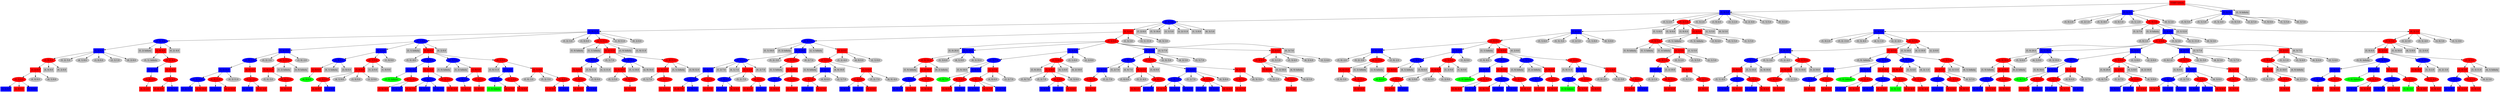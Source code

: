 digraph minimaxTree {
node0 [label="START Infinity", shape="box", style="filled", color="red"];
node1 [label="(5, 0) 5.0", shape="box", style="filled", color="blue"];
node0 -> node1;
node2 [label="(5, 0) 4.0", shape="oval", style="filled", color="blue"];
node1 -> node2;
node3 [label="(5, 0) 11.0", shape="box", style="filled", color="blue"];
node2 -> node3;
node4 [label="(5, 0) -6.0", shape="oval", style="filled", color="blue"];
node3 -> node4;
node5 [label="(5, 1) 8.0", shape="box", style="filled", color="blue"];
node4 -> node5;
node6 [label="(5, 0) 8.0", shape="oval", style="filled", color="red"];
node5 -> node6;
node7 [label="(5, 2) 8.0", shape="box", style="filled", color="red"];
node6 -> node7;
node8 [label="(5, 1) 8.0", shape="oval", style="filled", color="red"];
node7 -> node8;
node9 [label="(5, 1) 9.0", shape="box", style="filled", color="blue"];
node8 -> node9;
node10 [label="(4, 0) 8.0", shape="box", style="filled", color="red"];
node8 -> node10;
node11 [label="(4, 2) 8.0", shape="box", style="filled", color="blue"];
node8 -> node11;
node12 [label="(4, 0) 8.0", shape="oval", style="filled", color="gray"];
node7 -> node12;
node13 [label="(4, 1) 8.0", shape="oval", style="filled", color="gray"];
node7 -> node13;
node14 [label="(4, 0) 8.0", shape="box", style="filled", color="gray"];
node6 -> node14;
node15 [label="(0, 2) 8.0", shape="box", style="filled", color="gray"];
node6 -> node15;
node16 [label="(5, 2) -5.0", shape="oval", style="filled", color="gray"];
node5 -> node16;
node17 [label="(4, 1) 8.0", shape="oval", style="filled", color="gray"];
node5 -> node17;
node18 [label="(3, 0) 8.0", shape="oval", style="filled", color="gray"];
node5 -> node18;
node19 [label="(3, 1) 1.0", shape="oval", style="filled", color="gray"];
node5 -> node19;
node20 [label="(0, 2) 8.0", shape="oval", style="filled", color="gray"];
node5 -> node20;
node21 [label="(5, 2) Infinity", shape="box", style="filled", color="gray"];
node4 -> node21;
node22 [label="(3, 0) -6.0", shape="box", style="filled", color="red"];
node4 -> node22;
node23 [label="(5, 1) -Infinity", shape="oval", style="filled", color="gray"];
node22 -> node23;
node24 [label="(5, 2) -6.0", shape="oval", style="filled", color="red"];
node22 -> node24;
node25 [label="(5, 1) -2.0", shape="box", style="filled", color="blue"];
node24 -> node25;
node26 [label="(5, 0) -2.0", shape="oval", style="filled", color="red"];
node25 -> node26;
node27 [label="(4, 1) -2.0", shape="box", style="filled", color="red"];
node26 -> node27;
node28 [label="(3, 1) -6.0", shape="box", style="filled", color="red"];
node24 -> node28;
node29 [label="(5, 1) -6.0", shape="oval", style="filled", color="red"];
node28 -> node29;
node30 [label="(5, 0) -6.0", shape="box", style="filled", color="red"];
node29 -> node30;
node31 [label="(5, 2) -5.0", shape="box", style="filled", color="blue"];
node29 -> node31;
node32 [label="(0, 2) -6.0", shape="box", style="filled", color="gray"];
node4 -> node32;
node33 [label="(5, 1) 8.0", shape="oval", style="filled", color="blue"];
node3 -> node33;
node34 [label="(5, 0) 15.0", shape="box", style="filled", color="blue"];
node33 -> node34;
node35 [label="(5, 0) -3.0", shape="oval", style="filled", color="blue"];
node34 -> node35;
node36 [label="(5, 2) 11.0", shape="box", style="filled", color="blue"];
node35 -> node36;
node37 [label="(5, 1) 10.0", shape="oval", style="filled", color="blue"];
node36 -> node37;
node38 [label="(5, 2) 11.0", shape="box", style="filled", color="blue"];
node37 -> node38;
node39 [label="(4, 0) 10.0", shape="box", style="filled", color="red"];
node37 -> node39;
node40 [label="(4, 0) 11.0", shape="oval", style="filled", color="red"];
node36 -> node40;
node41 [label="(5, 1) 12.0", shape="box", style="filled", color="blue"];
node40 -> node41;
node42 [label="(4, 2) 11.0", shape="box", style="filled", color="red"];
node40 -> node42;
node43 [label="(4, 2) 11.0", shape="oval", style="filled", color="gray"];
node36 -> node43;
node44 [label="(4, 0) -3.0", shape="box", style="filled", color="red"];
node35 -> node44;
node45 [label="(5, 2) -3.0", shape="oval", style="filled", color="red"];
node44 -> node45;
node46 [label="(5, 1) -2.0", shape="box", style="filled", color="blue"];
node45 -> node46;
node47 [label="(4, 2) -3.0", shape="box", style="filled", color="red"];
node45 -> node47;
node48 [label="(5, 2) -3.0", shape="oval", style="filled", color="gray"];
node34 -> node48;
node49 [label="(4, 1) 15.0", shape="oval", style="filled", color="red"];
node34 -> node49;
node50 [label="(5, 0) 15.0", shape="box", style="filled", color="red"];
node49 -> node50;
node51 [label="(5, 0) -5.0", shape="oval", style="filled", color="gray"];
node50 -> node51;
node52 [label="(4, 0) 15.0", shape="oval", style="filled", color="red"];
node50 -> node52;
node53 [label="(5, 0) 15.0", shape="box", style="filled", color="red"];
node52 -> node53;
node54 [label="(5, 2) Infinity", shape="box", style="filled", color="gray"];
node49 -> node54;
node55 [label="(3, 0) Infinity", shape="box", style="filled", color="gray"];
node49 -> node55;
node56 [label="(3, 0) -2.0", shape="oval", style="filled", color="gray"];
node34 -> node56;
node57 [label="(5, 2) 9.0", shape="box", style="filled", color="blue"];
node33 -> node57;
node58 [label="(5, 0) 6.0", shape="oval", style="filled", color="blue"];
node57 -> node58;
node59 [label="(5, 0) 6.0", shape="box", style="filled", color="red"];
node58 -> node59;
node60 [label="(4, 0) 6.0", shape="oval", style="filled", color="green"];
node59 -> node60;
node61 [label="(4, 1) Infinity", shape="box", style="filled", color="gray"];
node58 -> node61;
node62 [label="(3, 0) 6.0", shape="box", style="filled", color="gray"];
node58 -> node62;
node63 [label="(2, 1) 9.0", shape="oval", style="filled", color="red"];
node57 -> node63;
node64 [label="(5, 0) 9.0", shape="box", style="filled", color="red"];
node63 -> node64;
node65 [label="(5, 0) 9.0", shape="oval", style="filled", color="red"];
node64 -> node65;
node66 [label="(4, 0) 9.0", shape="box", style="filled", color="red"];
node65 -> node66;
node67 [label="(3, 2) 9.0", shape="box", style="filled", color="blue"];
node65 -> node67;
node68 [label="(4, 1) 9.0", shape="oval", style="filled", color="gray"];
node64 -> node68;
node69 [label="(3, 0) 9.0", shape="oval", style="filled", color="gray"];
node64 -> node69;
node70 [label="(3, 2) 9.0", shape="oval", style="filled", color="gray"];
node64 -> node70;
node71 [label="(3, 2) 9.0", shape="box", style="filled", color="gray"];
node63 -> node71;
node72 [label="(1, 0) 9.0", shape="box", style="filled", color="gray"];
node63 -> node72;
node73 [label="(1, 0) 9.0", shape="oval", style="filled", color="gray"];
node57 -> node73;
node74 [label="(3, 1) Infinity", shape="box", style="filled", color="gray"];
node33 -> node74;
node75 [label="(1, 0) 8.0", shape="box", style="filled", color="red"];
node33 -> node75;
node76 [label="(5, 0) -8.0", shape="oval", style="filled", color="gray"];
node75 -> node76;
node77 [label="(5, 2) -5.0", shape="oval", style="filled", color="blue"];
node75 -> node77;
node78 [label="(5, 0) -4.0", shape="box", style="filled", color="blue"];
node77 -> node78;
node79 [label="(5, 0) -Infinity", shape="oval", style="filled", color="green"];
node78 -> node79;
node80 [label="(4, 1) -4.0", shape="oval", style="filled", color="red"];
node78 -> node80;
node81 [label="(5, 0) -4.0", shape="box", style="filled", color="red"];
node80 -> node81;
node82 [label="(5, 2) -4.0", shape="box", style="filled", color="blue"];
node80 -> node82;
node83 [label="(2, 1) -5.0", shape="box", style="filled", color="red"];
node77 -> node83;
node84 [label="(5, 0) -7.0", shape="oval", style="filled", color="blue"];
node83 -> node84;
node85 [label="(5, 0) -7.0", shape="box", style="filled", color="red"];
node84 -> node85;
node86 [label="(4, 1) -7.0", shape="box", style="filled", color="blue"];
node84 -> node86;
node87 [label="(3, 2) -7.0", shape="box", style="filled", color="blue"];
node84 -> node87;
node88 [label="(3, 2) -5.0", shape="oval", style="filled", color="red"];
node83 -> node88;
node89 [label="(5, 0) -5.0", shape="box", style="filled", color="red"];
node88 -> node89;
node90 [label="(3, 1) 5.0", shape="oval", style="filled", color="blue"];
node75 -> node90;
node91 [label="(5, 0) Infinity", shape="box", style="filled", color="gray"];
node90 -> node91;
node92 [label="(5, 2) Infinity", shape="box", style="filled", color="gray"];
node90 -> node92;
node93 [label="(3, 0) 5.0", shape="box", style="filled", color="red"];
node90 -> node93;
node94 [label="(5, 0) 1.0", shape="oval", style="filled", color="blue"];
node93 -> node94;
node95 [label="(5, 2) 1.0", shape="box", style="filled", color="red"];
node94 -> node95;
node96 [label="(5, 2) 5.0", shape="oval", style="filled", color="red"];
node93 -> node96;
node97 [label="(5, 0) 5.0", shape="box", style="filled", color="red"];
node96 -> node97;
node98 [label="(0, 2) 8.0", shape="oval", style="filled", color="red"];
node75 -> node98;
node99 [label="(5, 0) 11.0", shape="box", style="filled", color="gray"];
node98 -> node99;
node100 [label="(5, 2) 9.0", shape="box", style="filled", color="blue"];
node98 -> node100;
node101 [label="(5, 0) 7.0", shape="oval", style="filled", color="blue"];
node100 -> node101;
node102 [label="(5, 0) Infinity", shape="box", style="filled", color="green"];
node101 -> node102;
node103 [label="(4, 1) 7.0", shape="box", style="filled", color="red"];
node101 -> node103;
node104 [label="(2, 1) 9.0", shape="oval", style="filled", color="red"];
node100 -> node104;
node105 [label="(5, 0) 9.0", shape="box", style="filled", color="red"];
node104 -> node105;
node106 [label="(3, 1) 8.0", shape="box", style="filled", color="red"];
node98 -> node106;
node107 [label="(5, 0) -3.0", shape="oval", style="filled", color="gray"];
node106 -> node107;
node108 [label="(5, 2) -5.0", shape="oval", style="filled", color="gray"];
node106 -> node108;
node109 [label="(3, 0) 8.0", shape="oval", style="filled", color="red"];
node106 -> node109;
node110 [label="(5, 0) 8.0", shape="box", style="filled", color="red"];
node109 -> node110;
node111 [label="(5, 2) 8.0", shape="box", style="filled", color="blue"];
node109 -> node111;
node112 [label="(0, 2) 8.0", shape="box", style="filled", color="gray"];
node33 -> node112;
node113 [label="(5, 2) -5.0", shape="oval", style="filled", color="gray"];
node3 -> node113;
node114 [label="(3, 0) 8.0", shape="oval", style="filled", color="gray"];
node3 -> node114;
node115 [label="(2, 1) 11.0", shape="oval", style="filled", color="red"];
node3 -> node115;
node116 [label="(5, 0) Infinity", shape="box", style="filled", color="gray"];
node115 -> node116;
node117 [label="(5, 1) Infinity", shape="box", style="filled", color="gray"];
node115 -> node117;
node118 [label="(5, 2) 11.0", shape="box", style="filled", color="red"];
node115 -> node118;
node119 [label="(5, 0) 9.0", shape="oval", style="filled", color="blue"];
node118 -> node119;
node120 [label="(5, 1) 9.0", shape="box", style="filled", color="red"];
node119 -> node120;
node121 [label="(5, 0) 9.0", shape="oval", style="filled", color="red"];
node120 -> node121;
node122 [label="(4, 0) 9.0", shape="box", style="filled", color="red"];
node121 -> node122;
node123 [label="(4, 1) 9.0", shape="box", style="filled", color="blue"];
node121 -> node123;
node124 [label="(3, 0) 9.0", shape="oval", style="filled", color="gray"];
node120 -> node124;
node125 [label="(3, 0) 11.0", shape="box", style="filled", color="gray"];
node119 -> node125;
node126 [label="(3, 1) 11.0", shape="box", style="filled", color="gray"];
node119 -> node126;
node127 [label="(5, 1) 7.0", shape="oval", style="filled", color="gray"];
node118 -> node127;
node128 [label="(3, 0) 10.0", shape="oval", style="filled", color="blue"];
node118 -> node128;
node129 [label="(5, 0) 10.0", shape="box", style="filled", color="red"];
node128 -> node129;
node130 [label="(5, 1) 5.0", shape="oval", style="filled", color="gray"];
node129 -> node130;
node131 [label="(4, 0) 10.0", shape="oval", style="filled", color="red"];
node129 -> node131;
node132 [label="(5, 1) 10.0", shape="box", style="filled", color="red"];
node131 -> node132;
node133 [label="(5, 1) 10.0", shape="box", style="filled", color="gray"];
node128 -> node133;
node134 [label="(2, 0) 10.0", shape="box", style="filled", color="gray"];
node128 -> node134;
node135 [label="(1, 0) 11.0", shape="oval", style="filled", color="red"];
node118 -> node135;
node136 [label="(5, 0) 11.0", shape="box", style="filled", color="red"];
node135 -> node136;
node137 [label="(5, 1) 7.0", shape="oval", style="filled", color="gray"];
node136 -> node137;
node138 [label="(3, 1) 11.0", shape="oval", style="filled", color="red"];
node136 -> node138;
node139 [label="(5, 1) 11.0", shape="box", style="filled", color="red"];
node138 -> node139;
node140 [label="(5, 1) Infinity", shape="box", style="filled", color="gray"];
node135 -> node140;
node141 [label="(3, 0) 12.0", shape="box", style="filled", color="gray"];
node135 -> node141;
node142 [label="(3, 0) Infinity", shape="box", style="filled", color="gray"];
node115 -> node142;
node143 [label="(1, 0) 11.0", shape="box", style="filled", color="gray"];
node115 -> node143;
node144 [label="(1, 0) 11.0", shape="oval", style="filled", color="gray"];
node3 -> node144;
node145 [label="(0, 2) 8.0", shape="oval", style="filled", color="gray"];
node3 -> node145;
node146 [label="(5, 1) 4.0", shape="box", style="filled", color="red"];
node2 -> node146;
node147 [label="(5, 0) 0.0", shape="oval", style="filled", color="blue"];
node146 -> node147;
node148 [label="(5, 1) 18.0", shape="box", style="filled", color="gray"];
node147 -> node148;
node149 [label="(5, 2) Infinity", shape="box", style="filled", color="gray"];
node147 -> node149;
node150 [label="(4, 0) 10.0", shape="box", style="filled", color="blue"];
node147 -> node150;
node151 [label="(5, 1) 2.0", shape="oval", style="filled", color="blue"];
node150 -> node151;
node152 [label="(5, 0) 7.0", shape="box", style="filled", color="blue"];
node151 -> node152;
node153 [label="(5, 1) -7.0", shape="oval", style="filled", color="blue"];
node152 -> node153;
node154 [label="(5, 0) -7.0", shape="box", style="filled", color="red"];
node153 -> node154;
node155 [label="(4, 0) -7.0", shape="box", style="filled", color="blue"];
node153 -> node155;
node156 [label="(0, 1) 7.0", shape="oval", style="filled", color="red"];
node152 -> node156;
node157 [label="(5, 1) 7.0", shape="box", style="filled", color="red"];
node156 -> node157;
node158 [label="(5, 2) 7.0", shape="box", style="filled", color="gray"];
node151 -> node158;
node159 [label="(4, 1) 7.0", shape="box", style="filled", color="gray"];
node151 -> node159;
node160 [label="(3, 1) 2.0", shape="box", style="filled", color="red"];
node151 -> node160;
node161 [label="(5, 0) 0.0", shape="oval", style="filled", color="blue"];
node160 -> node161;
node162 [label="(5, 1) 7.0", shape="box", style="filled", color="blue"];
node161 -> node162;
node163 [label="(4, 1) 0.0", shape="box", style="filled", color="red"];
node161 -> node163;
node164 [label="(5, 2) -7.0", shape="oval", style="filled", color="gray"];
node160 -> node164;
node165 [label="(4, 1) 2.0", shape="oval", style="filled", color="red"];
node160 -> node165;
node166 [label="(5, 0) 2.0", shape="box", style="filled", color="red"];
node165 -> node166;
node167 [label="(5, 2) 6.0", shape="box", style="filled", color="blue"];
node165 -> node167;
node168 [label="(0, 2) 7.0", shape="box", style="filled", color="gray"];
node151 -> node168;
node169 [label="(5, 2) -3.0", shape="oval", style="filled", color="gray"];
node150 -> node169;
node170 [label="(2, 1) 10.0", shape="oval", style="filled", color="red"];
node150 -> node170;
node171 [label="(5, 1) Infinity", shape="box", style="filled", color="gray"];
node170 -> node171;
node172 [label="(5, 2) 10.0", shape="box", style="filled", color="red"];
node170 -> node172;
node173 [label="(5, 1) 6.0", shape="oval", style="filled", color="blue"];
node172 -> node173;
node174 [label="(5, 0) 6.0", shape="box", style="filled", color="red"];
node173 -> node174;
node175 [label="(3, 1) 10.0", shape="oval", style="filled", color="red"];
node172 -> node175;
node176 [label="(5, 1) 10.0", shape="box", style="filled", color="red"];
node175 -> node176;
node177 [label="(0, 2) 7.0", shape="oval", style="filled", color="gray"];
node150 -> node177;
node178 [label="(2, 1) Infinity", shape="box", style="filled", color="gray"];
node147 -> node178;
node179 [label="(0, 2) 0.0", shape="box", style="filled", color="red"];
node147 -> node179;
node180 [label="(5, 1) 0.0", shape="oval", style="filled", color="red"];
node179 -> node180;
node181 [label="(5, 0) Infinity", shape="box", style="filled", color="gray"];
node180 -> node181;
node182 [label="(5, 2) 7.0", shape="box", style="filled", color="blue"];
node180 -> node182;
node183 [label="(5, 0) 7.0", shape="oval", style="filled", color="red"];
node182 -> node183;
node184 [label="(5, 0) 10.0", shape="box", style="filled", color="blue"];
node183 -> node184;
node185 [label="(4, 1) 7.0", shape="box", style="filled", color="red"];
node183 -> node185;
node186 [label="(4, 0) 6.0", shape="oval", style="filled", color="gray"];
node182 -> node186;
node187 [label="(2, 1) 7.0", shape="oval", style="filled", color="gray"];
node182 -> node187;
node188 [label="(4, 0) 10.0", shape="box", style="filled", color="gray"];
node180 -> node188;
node189 [label="(3, 1) 0.0", shape="box", style="filled", color="red"];
node180 -> node189;
node190 [label="(5, 0) 0.0", shape="oval", style="filled", color="red"];
node189 -> node190;
node191 [label="(5, 0) 1.0", shape="box", style="filled", color="blue"];
node190 -> node191;
node192 [label="(5, 2) 7.0", shape="box", style="filled", color="blue"];
node190 -> node192;
node193 [label="(4, 2) 0.0", shape="box", style="filled", color="red"];
node190 -> node193;
node194 [label="(5, 2) -7.0", shape="oval", style="filled", color="gray"];
node189 -> node194;
node195 [label="(4, 0) -4.0", shape="oval", style="filled", color="gray"];
node189 -> node195;
node196 [label="(5, 2) -6.0", shape="oval", style="filled", color="gray"];
node179 -> node196;
node197 [label="(4, 0) 0.0", shape="oval", style="filled", color="gray"];
node179 -> node197;
node198 [label="(2, 1) 0.0", shape="oval", style="filled", color="gray"];
node179 -> node198;
node199 [label="(5, 2) 4.0", shape="oval", style="filled", color="red"];
node146 -> node199;
node200 [label="(5, 0) 20.0", shape="box", style="filled", color="gray"];
node199 -> node200;
node201 [label="(5, 1) 18.0", shape="box", style="filled", color="blue"];
node199 -> node201;
node202 [label="(5, 0) 18.0", shape="oval", style="filled", color="red"];
node201 -> node202;
node203 [label="(5, 0) Infinity", shape="box", style="filled", color="gray"];
node202 -> node203;
node204 [label="(5, 2) 18.0", shape="box", style="filled", color="red"];
node202 -> node204;
node205 [label="(5, 0) 4.0", shape="oval", style="filled", color="blue"];
node204 -> node205;
node206 [label="(5, 0) 5.0", shape="box", style="filled", color="blue"];
node205 -> node206;
node207 [label="(4, 1) 4.0", shape="box", style="filled", color="red"];
node205 -> node207;
node208 [label="(4, 1) 18.0", shape="oval", style="filled", color="red"];
node204 -> node208;
node209 [label="(5, 0) 18.0", shape="box", style="filled", color="red"];
node208 -> node209;
node210 [label="(0, 2) Infinity", shape="box", style="filled", color="gray"];
node202 -> node210;
node211 [label="(5, 3) 6.0", shape="oval", style="filled", color="gray"];
node201 -> node211;
node212 [label="(4, 1) 9.0", shape="oval", style="filled", color="gray"];
node201 -> node212;
node213 [label="(0, 3) 10.0", shape="oval", style="filled", color="gray"];
node201 -> node213;
node214 [label="(5, 3) 8.0", shape="box", style="filled", color="blue"];
node199 -> node214;
node215 [label="(5, 0) 7.0", shape="oval", style="filled", color="blue"];
node214 -> node215;
node216 [label="(5, 0) 18.0", shape="box", style="filled", color="gray"];
node215 -> node216;
node217 [label="(4, 0) 9.0", shape="box", style="filled", color="blue"];
node215 -> node217;
node218 [label="(5, 0) 7.0", shape="oval", style="filled", color="green"];
node217 -> node218;
node219 [label="(4, 1) 9.0", shape="oval", style="filled", color="red"];
node217 -> node219;
node220 [label="(5, 0) 9.0", shape="box", style="filled", color="red"];
node219 -> node220;
node221 [label="(5, 2) 9.0", shape="box", style="filled", color="blue"];
node219 -> node221;
node222 [label="(2, 1) 7.0", shape="box", style="filled", color="red"];
node215 -> node222;
node223 [label="(5, 0) 7.0", shape="oval", style="filled", color="red"];
node222 -> node223;
node224 [label="(5, 0) 10.0", shape="box", style="filled", color="blue"];
node223 -> node224;
node225 [label="(4, 1) 7.0", shape="box", style="filled", color="red"];
node223 -> node225;
node226 [label="(3, 2) 7.0", shape="box", style="filled", color="blue"];
node223 -> node226;
node227 [label="(4, 0) 6.0", shape="oval", style="filled", color="gray"];
node222 -> node227;
node228 [label="(3, 2) 7.0", shape="oval", style="filled", color="gray"];
node222 -> node228;
node229 [label="(5, 1) 8.0", shape="oval", style="filled", color="red"];
node214 -> node229;
node230 [label="(5, 0) 20.0", shape="box", style="filled", color="gray"];
node229 -> node230;
node231 [label="(5, 2) 8.0", shape="box", style="filled", color="red"];
node229 -> node231;
node232 [label="(5, 0) 7.0", shape="oval", style="filled", color="gray"];
node231 -> node232;
node233 [label="(5, 2) 7.0", shape="oval", style="filled", color="gray"];
node231 -> node233;
node234 [label="(4, 1) 8.0", shape="oval", style="filled", color="red"];
node231 -> node234;
node235 [label="(5, 0) 9.0", shape="box", style="filled", color="blue"];
node234 -> node235;
node236 [label="(5, 2) 9.0", shape="box", style="filled", color="blue"];
node234 -> node236;
node237 [label="(4, 3) 8.0", shape="box", style="filled", color="red"];
node234 -> node237;
node238 [label="(4, 3) 8.0", shape="oval", style="filled", color="gray"];
node231 -> node238;
node239 [label="(4, 1) 8.0", shape="box", style="filled", color="gray"];
node229 -> node239;
node240 [label="(4, 2) 18.0", shape="box", style="filled", color="gray"];
node229 -> node240;
node241 [label="(3, 1) 8.0", shape="oval", style="filled", color="gray"];
node214 -> node241;
node242 [label="(2, 2) 8.0", shape="oval", style="filled", color="gray"];
node214 -> node242;
node243 [label="(4, 2) 7.0", shape="box", style="filled", color="blue"];
node199 -> node243;
node244 [label="(5, 0) 1.0", shape="oval", style="filled", color="blue"];
node243 -> node244;
node245 [label="(5, 0) 7.0", shape="box", style="filled", color="blue"];
node244 -> node245;
node246 [label="(5, 0) 7.0", shape="oval", style="filled", color="red"];
node245 -> node246;
node247 [label="(5, 1) 7.0", shape="box", style="filled", color="red"];
node246 -> node247;
node248 [label="(5, 2) -7.0", shape="oval", style="filled", color="gray"];
node245 -> node248;
node249 [label="(5, 2) 7.0", shape="box", style="filled", color="gray"];
node244 -> node249;
node250 [label="(4, 0) 7.0", shape="box", style="filled", color="gray"];
node244 -> node250;
node251 [label="(4, 1) 1.0", shape="box", style="filled", color="red"];
node244 -> node251;
node252 [label="(5, 0) 0.0", shape="oval", style="filled", color="gray"];
node251 -> node252;
node253 [label="(5, 2) -4.0", shape="oval", style="filled", color="gray"];
node251 -> node253;
node254 [label="(4, 0) 1.0", shape="oval", style="filled", color="red"];
node251 -> node254;
node255 [label="(5, 0) 1.0", shape="box", style="filled", color="red"];
node254 -> node255;
node256 [label="(5, 2) 7.0", shape="box", style="filled", color="blue"];
node254 -> node256;
node257 [label="(5, 1) 7.0", shape="oval", style="filled", color="red"];
node243 -> node257;
node258 [label="(5, 0) 9.0", shape="box", style="filled", color="gray"];
node257 -> node258;
node259 [label="(5, 3) 8.0", shape="box", style="filled", color="blue"];
node257 -> node259;
node260 [label="(5, 0) 7.0", shape="oval", style="filled", color="blue"];
node259 -> node260;
node261 [label="(5, 0) 7.0", shape="box", style="filled", color="red"];
node260 -> node261;
node262 [label="(5, 1) 8.0", shape="box", style="filled", color="blue"];
node260 -> node262;
node263 [label="(4, 2) 7.0", shape="box", style="filled", color="blue"];
node260 -> node263;
node264 [label="(5, 2) 7.0", shape="oval", style="filled", color="gray"];
node259 -> node264;
node265 [label="(4, 1) 8.0", shape="oval", style="filled", color="red"];
node259 -> node265;
node266 [label="(5, 0) 9.0", shape="box", style="filled", color="blue"];
node265 -> node266;
node267 [label="(5, 2) 9.0", shape="box", style="filled", color="blue"];
node265 -> node267;
node268 [label="(4, 3) 8.0", shape="box", style="filled", color="red"];
node265 -> node268;
node269 [label="(4, 3) 8.0", shape="oval", style="filled", color="gray"];
node259 -> node269;
node270 [label="(4, 1) 7.0", shape="box", style="filled", color="red"];
node257 -> node270;
node271 [label="(5, 0) 7.0", shape="oval", style="filled", color="red"];
node270 -> node271;
node272 [label="(5, 1) 7.0", shape="box", style="filled", color="red"];
node271 -> node272;
node273 [label="(5, 3) -5.0", shape="oval", style="filled", color="gray"];
node270 -> node273;
node274 [label="(5, 3) -5.0", shape="oval", style="filled", color="gray"];
node243 -> node274;
node275 [label="(4, 2) 3.0", shape="oval", style="filled", color="gray"];
node243 -> node275;
node276 [label="(3, 1) 7.0", shape="oval", style="filled", color="gray"];
node243 -> node276;
node277 [label="(3, 1) 7.0", shape="box", style="filled", color="gray"];
node199 -> node277;
node278 [label="(3, 2) 4.0", shape="box", style="filled", color="red"];
node199 -> node278;
node279 [label="(5, 0) 4.0", shape="oval", style="filled", color="red"];
node278 -> node279;
node280 [label="(5, 0) 4.0", shape="box", style="filled", color="red"];
node279 -> node280;
node281 [label="(5, 0) -1.0", shape="oval", style="filled", color="gray"];
node280 -> node281;
node282 [label="(5, 2) 4.0", shape="oval", style="filled", color="red"];
node280 -> node282;
node283 [label="(5, 0) 4.0", shape="box", style="filled", color="red"];
node282 -> node283;
node284 [label="(4, 2) 1.0", shape="oval", style="filled", color="gray"];
node280 -> node284;
node285 [label="(5, 2) 18.0", shape="box", style="filled", color="gray"];
node279 -> node285;
node286 [label="(4, 0) Infinity", shape="box", style="filled", color="gray"];
node279 -> node286;
node287 [label="(5, 1) 1.0", shape="oval", style="filled", color="gray"];
node278 -> node287;
node288 [label="(5, 3) 4.0", shape="oval", style="filled", color="gray"];
node278 -> node288;
node289 [label="(4, 2) 4.0", shape="oval", style="filled", color="gray"];
node278 -> node289;
node290 [label="(3, 1) 4.0", shape="oval", style="filled", color="gray"];
node278 -> node290;
node291 [label="(0, 3) 7.0", shape="box", style="filled", color="gray"];
node199 -> node291;
node292 [label="(5, 3) 3.0", shape="oval", style="filled", color="gray"];
node146 -> node292;
node293 [label="(3, 1) -11.0", shape="oval", style="filled", color="gray"];
node146 -> node293;
node294 [label="(0, 3) 3.0", shape="oval", style="filled", color="gray"];
node146 -> node294;
node295 [label="(5, 2) 8.0", shape="box", style="filled", color="gray"];
node2 -> node295;
node296 [label="(5, 3) 18.0", shape="box", style="filled", color="gray"];
node2 -> node296;
node297 [label="(3, 1) 5.0", shape="box", style="filled", color="gray"];
node2 -> node297;
node298 [label="(2, 2) 11.0", shape="box", style="filled", color="gray"];
node2 -> node298;
node299 [label="(1, 1) 8.0", shape="box", style="filled", color="gray"];
node2 -> node299;
node300 [label="(0, 3) 5.0", shape="box", style="filled", color="gray"];
node2 -> node300;
node301 [label="(5, 1) 2.0", shape="oval", style="filled", color="gray"];
node1 -> node301;
node302 [label="(5, 2) 5.0", shape="oval", style="filled", color="red"];
node1 -> node302;
node303 [label="(5, 0) 8.0", shape="box", style="filled", color="blue"];
node302 -> node303;
node304 [label="(5, 0) 8.0", shape="oval", style="filled", color="red"];
node303 -> node304;
node305 [label="(5, 0) 15.0", shape="box", style="filled", color="blue"];
node304 -> node305;
node306 [label="(5, 0) -2.0", shape="oval", style="filled", color="gray"];
node305 -> node306;
node307 [label="(5, 2) -3.0", shape="oval", style="filled", color="gray"];
node305 -> node307;
node308 [label="(4, 1) 15.0", shape="oval", style="filled", color="red"];
node305 -> node308;
node309 [label="(5, 0) 15.0", shape="box", style="filled", color="red"];
node308 -> node309;
node310 [label="(5, 0) -5.0", shape="oval", style="filled", color="gray"];
node309 -> node310;
node311 [label="(4, 0) 15.0", shape="oval", style="filled", color="red"];
node309 -> node311;
node312 [label="(5, 0) 15.0", shape="box", style="filled", color="red"];
node311 -> node312;
node313 [label="(5, 2) Infinity", shape="box", style="filled", color="gray"];
node308 -> node313;
node314 [label="(3, 0) Infinity", shape="box", style="filled", color="gray"];
node308 -> node314;
node315 [label="(3, 0) -2.0", shape="oval", style="filled", color="gray"];
node305 -> node315;
node316 [label="(5, 2) 9.0", shape="box", style="filled", color="blue"];
node304 -> node316;
node317 [label="(5, 0) 6.0", shape="oval", style="filled", color="blue"];
node316 -> node317;
node318 [label="(5, 0) 6.0", shape="box", style="filled", color="red"];
node317 -> node318;
node319 [label="(4, 0) 6.0", shape="oval", style="filled", color="green"];
node318 -> node319;
node320 [label="(4, 1) Infinity", shape="box", style="filled", color="gray"];
node317 -> node320;
node321 [label="(3, 0) 6.0", shape="box", style="filled", color="gray"];
node317 -> node321;
node322 [label="(2, 1) 9.0", shape="oval", style="filled", color="red"];
node316 -> node322;
node323 [label="(5, 0) 9.0", shape="box", style="filled", color="red"];
node322 -> node323;
node324 [label="(5, 0) 9.0", shape="oval", style="filled", color="red"];
node323 -> node324;
node325 [label="(4, 0) 9.0", shape="box", style="filled", color="red"];
node324 -> node325;
node326 [label="(3, 2) 9.0", shape="box", style="filled", color="blue"];
node324 -> node326;
node327 [label="(4, 1) 9.0", shape="oval", style="filled", color="gray"];
node323 -> node327;
node328 [label="(3, 0) 9.0", shape="oval", style="filled", color="gray"];
node323 -> node328;
node329 [label="(3, 2) 9.0", shape="oval", style="filled", color="gray"];
node323 -> node329;
node330 [label="(3, 2) 9.0", shape="box", style="filled", color="gray"];
node322 -> node330;
node331 [label="(1, 0) 9.0", shape="box", style="filled", color="gray"];
node322 -> node331;
node332 [label="(1, 0) 9.0", shape="oval", style="filled", color="gray"];
node316 -> node332;
node333 [label="(3, 1) Infinity", shape="box", style="filled", color="gray"];
node304 -> node333;
node334 [label="(1, 0) 8.0", shape="box", style="filled", color="red"];
node304 -> node334;
node335 [label="(5, 0) -8.0", shape="oval", style="filled", color="gray"];
node334 -> node335;
node336 [label="(5, 2) -5.0", shape="oval", style="filled", color="blue"];
node334 -> node336;
node337 [label="(5, 0) -4.0", shape="box", style="filled", color="blue"];
node336 -> node337;
node338 [label="(5, 0) -Infinity", shape="oval", style="filled", color="green"];
node337 -> node338;
node339 [label="(4, 1) -4.0", shape="oval", style="filled", color="red"];
node337 -> node339;
node340 [label="(5, 0) -4.0", shape="box", style="filled", color="red"];
node339 -> node340;
node341 [label="(5, 2) -4.0", shape="box", style="filled", color="blue"];
node339 -> node341;
node342 [label="(2, 1) -5.0", shape="box", style="filled", color="red"];
node336 -> node342;
node343 [label="(5, 0) -7.0", shape="oval", style="filled", color="blue"];
node342 -> node343;
node344 [label="(5, 0) -7.0", shape="box", style="filled", color="red"];
node343 -> node344;
node345 [label="(4, 1) -7.0", shape="box", style="filled", color="blue"];
node343 -> node345;
node346 [label="(3, 2) -7.0", shape="box", style="filled", color="blue"];
node343 -> node346;
node347 [label="(3, 2) -5.0", shape="oval", style="filled", color="red"];
node342 -> node347;
node348 [label="(5, 0) -5.0", shape="box", style="filled", color="red"];
node347 -> node348;
node349 [label="(3, 1) 5.0", shape="oval", style="filled", color="blue"];
node334 -> node349;
node350 [label="(5, 0) Infinity", shape="box", style="filled", color="gray"];
node349 -> node350;
node351 [label="(5, 2) Infinity", shape="box", style="filled", color="gray"];
node349 -> node351;
node352 [label="(3, 0) 5.0", shape="box", style="filled", color="red"];
node349 -> node352;
node353 [label="(5, 0) 1.0", shape="oval", style="filled", color="blue"];
node352 -> node353;
node354 [label="(5, 2) 1.0", shape="box", style="filled", color="red"];
node353 -> node354;
node355 [label="(5, 2) 5.0", shape="oval", style="filled", color="red"];
node352 -> node355;
node356 [label="(5, 0) 5.0", shape="box", style="filled", color="red"];
node355 -> node356;
node357 [label="(0, 2) 8.0", shape="oval", style="filled", color="red"];
node334 -> node357;
node358 [label="(5, 0) 11.0", shape="box", style="filled", color="gray"];
node357 -> node358;
node359 [label="(5, 2) 9.0", shape="box", style="filled", color="blue"];
node357 -> node359;
node360 [label="(5, 0) 7.0", shape="oval", style="filled", color="blue"];
node359 -> node360;
node361 [label="(5, 0) Infinity", shape="box", style="filled", color="green"];
node360 -> node361;
node362 [label="(4, 1) 7.0", shape="box", style="filled", color="red"];
node360 -> node362;
node363 [label="(2, 1) 9.0", shape="oval", style="filled", color="red"];
node359 -> node363;
node364 [label="(5, 0) 9.0", shape="box", style="filled", color="red"];
node363 -> node364;
node365 [label="(3, 1) 8.0", shape="box", style="filled", color="red"];
node357 -> node365;
node366 [label="(5, 0) -3.0", shape="oval", style="filled", color="gray"];
node365 -> node366;
node367 [label="(5, 2) -5.0", shape="oval", style="filled", color="gray"];
node365 -> node367;
node368 [label="(3, 0) 8.0", shape="oval", style="filled", color="red"];
node365 -> node368;
node369 [label="(5, 0) 8.0", shape="box", style="filled", color="red"];
node368 -> node369;
node370 [label="(5, 2) 8.0", shape="box", style="filled", color="blue"];
node368 -> node370;
node371 [label="(0, 2) 8.0", shape="box", style="filled", color="gray"];
node304 -> node371;
node372 [label="(5, 1) 6.0", shape="oval", style="filled", color="gray"];
node303 -> node372;
node373 [label="(5, 3) -5.0", shape="oval", style="filled", color="gray"];
node303 -> node373;
node374 [label="(3, 2) 5.0", shape="oval", style="filled", color="gray"];
node303 -> node374;
node375 [label="(1, 1) 8.0", shape="oval", style="filled", color="gray"];
node303 -> node375;
node376 [label="(0, 3) 8.0", shape="oval", style="filled", color="gray"];
node303 -> node376;
node377 [label="(5, 1) 8.0", shape="box", style="filled", color="gray"];
node302 -> node377;
node378 [label="(5, 3) 9.0", shape="box", style="filled", color="gray"];
node302 -> node378;
node379 [label="(3, 0) 8.0", shape="box", style="filled", color="gray"];
node302 -> node379;
node380 [label="(3, 2) 5.0", shape="box", style="filled", color="red"];
node302 -> node380;
node381 [label="(5, 0) 5.0", shape="oval", style="filled", color="red"];
node380 -> node381;
node382 [label="(5, 0) Infinity", shape="box", style="filled", color="gray"];
node381 -> node382;
node383 [label="(5, 1) Infinity", shape="box", style="filled", color="gray"];
node381 -> node383;
node384 [label="(5, 3) Infinity", shape="box", style="filled", color="gray"];
node381 -> node384;
node385 [label="(3, 1) 5.0", shape="box", style="filled", color="red"];
node381 -> node385;
node386 [label="(5, 0) 5.0", shape="oval", style="filled", color="red"];
node385 -> node386;
node387 [label="(5, 0) 15.0", shape="box", style="filled", color="blue"];
node386 -> node387;
node388 [label="(5, 2) 1.0", shape="oval", style="filled", color="gray"];
node387 -> node388;
node389 [label="(4, 0) 15.0", shape="oval", style="filled", color="red"];
node387 -> node389;
node390 [label="(5, 2) 15.0", shape="box", style="filled", color="red"];
node389 -> node390;
node391 [label="(5, 2) 19.0", shape="box", style="filled", color="gray"];
node386 -> node391;
node392 [label="(2, 0) 5.0", shape="box", style="filled", color="red"];
node386 -> node392;
node393 [label="(5, 0) 1.0", shape="oval", style="filled", color="gray"];
node392 -> node393;
node394 [label="(5, 2) 5.0", shape="oval", style="filled", color="red"];
node392 -> node394;
node395 [label="(5, 0) 5.0", shape="box", style="filled", color="red"];
node394 -> node395;
node396 [label="(5, 1) 2.0", shape="oval", style="filled", color="gray"];
node385 -> node396;
node397 [label="(5, 3) 5.0", shape="oval", style="filled", color="gray"];
node385 -> node397;
node398 [label="(2, 1) 5.0", shape="oval", style="filled", color="gray"];
node385 -> node398;
node399 [label="(1, 1) 5.0", shape="box", style="filled", color="gray"];
node381 -> node399;
node400 [label="(5, 1) -Infinity", shape="oval", style="filled", color="gray"];
node380 -> node400;
node401 [label="(5, 3) -Infinity", shape="oval", style="filled", color="gray"];
node380 -> node401;
node402 [label="(3, 0) 4.0", shape="oval", style="filled", color="gray"];
node380 -> node402;
node403 [label="(3, 1) 5.0", shape="oval", style="filled", color="gray"];
node380 -> node403;
node404 [label="(1, 1) 5.0", shape="oval", style="filled", color="gray"];
node380 -> node404;
node405 [label="(1, 1) 5.0", shape="box", style="filled", color="gray"];
node302 -> node405;
node406 [label="(0, 3) 5.0", shape="box", style="filled", color="gray"];
node302 -> node406;
node407 [label="(5, 3) 2.0", shape="oval", style="filled", color="gray"];
node1 -> node407;
node408 [label="(3, 0) 4.0", shape="oval", style="filled", color="gray"];
node1 -> node408;
node409 [label="(3, 1) 2.0", shape="oval", style="filled", color="gray"];
node1 -> node409;
node410 [label="(2, 2) -6.0", shape="oval", style="filled", color="gray"];
node1 -> node410;
node411 [label="(1, 1) 5.0", shape="oval", style="filled", color="gray"];
node1 -> node411;
node412 [label="(0, 3) 2.0", shape="oval", style="filled", color="gray"];
node1 -> node412;
node413 [label="(5, 1) 3.0", shape="box", style="filled", color="blue"];
node0 -> node413;
node414 [label="(5, 0) 2.0", shape="oval", style="filled", color="gray"];
node413 -> node414;
node415 [label="(5, 2) 1.0", shape="oval", style="filled", color="gray"];
node413 -> node415;
node416 [label="(5, 3) -8.0", shape="oval", style="filled", color="gray"];
node413 -> node416;
node417 [label="(3, 0) 1.0", shape="oval", style="filled", color="gray"];
node413 -> node417;
node418 [label="(3, 1) -2.0", shape="oval", style="filled", color="gray"];
node413 -> node418;
node419 [label="(1, 0) 3.0", shape="oval", style="filled", color="red"];
node413 -> node419;
node420 [label="(5, 0) 5.0", shape="box", style="filled", color="blue"];
node419 -> node420;
node421 [label="(5, 0) 2.0", shape="oval", style="filled", color="gray"];
node420 -> node421;
node422 [label="(5, 2) -13.0", shape="oval", style="filled", color="gray"];
node420 -> node422;
node423 [label="(5, 3) -8.0", shape="oval", style="filled", color="gray"];
node420 -> node423;
node424 [label="(4, 1) -1.0", shape="oval", style="filled", color="gray"];
node420 -> node424;
node425 [label="(2, 2) -4.0", shape="oval", style="filled", color="gray"];
node420 -> node425;
node426 [label="(0, 3) 5.0", shape="oval", style="filled", color="red"];
node420 -> node426;
node427 [label="(5, 0) 10.0", shape="box", style="filled", color="blue"];
node426 -> node427;
node428 [label="(5, 0) 4.0", shape="oval", style="filled", color="blue"];
node427 -> node428;
node429 [label="(5, 0) 4.0", shape="box", style="filled", color="red"];
node428 -> node429;
node430 [label="(5, 1) -4.0", shape="oval", style="filled", color="gray"];
node429 -> node430;
node431 [label="(4, 0) 3.0", shape="oval", style="filled", color="blue"];
node429 -> node431;
node432 [label="(5, 1) 10.0", shape="box", style="filled", color="blue"];
node431 -> node432;
node433 [label="(4, 0) 3.0", shape="box", style="filled", color="red"];
node431 -> node433;
node434 [label="(3, 0) 4.0", shape="oval", style="filled", color="red"];
node429 -> node434;
node435 [label="(5, 1) 10.0", shape="box", style="filled", color="blue"];
node434 -> node435;
node436 [label="(4, 0) 4.0", shape="box", style="filled", color="red"];
node434 -> node436;
node437 [label="(5, 1) 10.0", shape="box", style="filled", color="gray"];
node428 -> node437;
node438 [label="(2, 0) 10.0", shape="box", style="filled", color="gray"];
node428 -> node438;
node439 [label="(5, 1) -3.0", shape="oval", style="filled", color="gray"];
node427 -> node439;
node440 [label="(5, 2) -4.0", shape="oval", style="filled", color="gray"];
node427 -> node440;
node441 [label="(2, 1) 10.0", shape="oval", style="filled", color="red"];
node427 -> node441;
node442 [label="(5, 0) 10.0", shape="box", style="filled", color="red"];
node441 -> node442;
node443 [label="(5, 0) 10.0", shape="oval", style="filled", color="red"];
node442 -> node443;
node444 [label="(5, 1) 10.0", shape="box", style="filled", color="red"];
node443 -> node444;
node445 [label="(5, 1) -3.0", shape="oval", style="filled", color="gray"];
node442 -> node445;
node446 [label="(5, 1) 10.0", shape="box", style="filled", color="gray"];
node441 -> node446;
node447 [label="(5, 2) 10.0", shape="box", style="filled", color="gray"];
node441 -> node447;
node448 [label="(5, 2) 5.0", shape="box", style="filled", color="red"];
node426 -> node448;
node449 [label="(5, 0) -Infinity", shape="oval", style="filled", color="gray"];
node448 -> node449;
node450 [label="(5, 3) -6.0", shape="oval", style="filled", color="blue"];
node448 -> node450;
node451 [label="(5, 0) 5.0", shape="box", style="filled", color="blue"];
node450 -> node451;
node452 [label="(5, 0) -4.0", shape="oval", style="filled", color="blue"];
node451 -> node452;
node453 [label="(5, 0) -4.0", shape="box", style="filled", color="red"];
node452 -> node453;
node454 [label="(4, 1) 5.0", shape="oval", style="filled", color="red"];
node451 -> node454;
node455 [label="(5, 0) 5.0", shape="box", style="filled", color="red"];
node454 -> node455;
node456 [label="(4, 1) -4.0", shape="box", style="filled", color="blue"];
node450 -> node456;
node457 [label="(5, 0) -Infinity", shape="oval", style="filled", color="green"];
node456 -> node457;
node458 [label="(4, 2) -4.0", shape="oval", style="filled", color="red"];
node456 -> node458;
node459 [label="(5, 0) 3.0", shape="box", style="filled", color="blue"];
node458 -> node459;
node460 [label="(5, 3) -4.0", shape="box", style="filled", color="red"];
node458 -> node460;
node461 [label="(2, 2) -6.0", shape="box", style="filled", color="red"];
node450 -> node461;
node462 [label="(5, 0) -8.0", shape="oval", style="filled", color="blue"];
node461 -> node462;
node463 [label="(5, 0) -5.0", shape="box", style="filled", color="blue"];
node462 -> node463;
node464 [label="(4, 1) -8.0", shape="box", style="filled", color="red"];
node462 -> node464;
node465 [label="(4, 1) -6.0", shape="oval", style="filled", color="red"];
node461 -> node465;
node466 [label="(5, 0) -3.0", shape="box", style="filled", color="green"];
node465 -> node466;
node467 [label="(4, 2) -6.0", shape="box", style="filled", color="red"];
node465 -> node467;
node468 [label="(4, 1) -4.0", shape="oval", style="filled", color="blue"];
node448 -> node468;
node469 [label="(5, 0) -4.0", shape="box", style="filled", color="red"];
node468 -> node469;
node470 [label="(5, 1) -4.0", shape="oval", style="filled", color="red"];
node469 -> node470;
node471 [label="(5, 0) -4.0", shape="box", style="filled", color="red"];
node470 -> node471;
node472 [label="(5, 3) 4.0", shape="box", style="filled", color="gray"];
node468 -> node472;
node473 [label="(4, 2) -1.0", shape="box", style="filled", color="gray"];
node468 -> node473;
node474 [label="(3, 2) 5.0", shape="oval", style="filled", color="red"];
node448 -> node474;
node475 [label="(5, 0) 5.0", shape="box", style="filled", color="red"];
node474 -> node475;
node476 [label="(5, 0) 4.0", shape="oval", style="filled", color="blue"];
node475 -> node476;
node477 [label="(5, 1) 11.0", shape="box", style="filled", color="blue"];
node476 -> node477;
node478 [label="(4, 1) 4.0", shape="box", style="filled", color="red"];
node476 -> node478;
node479 [label="(5, 2) 5.0", shape="oval", style="filled", color="red"];
node475 -> node479;
node480 [label="(5, 0) 5.0", shape="box", style="filled", color="red"];
node479 -> node480;
node481 [label="(4, 2) 5.0", shape="oval", style="filled", color="gray"];
node475 -> node481;
node482 [label="(5, 3) 13.0", shape="box", style="filled", color="gray"];
node474 -> node482;
node483 [label="(4, 1) Infinity", shape="box", style="filled", color="gray"];
node474 -> node483;
node484 [label="(5, 3) 18.0", shape="box", style="filled", color="gray"];
node426 -> node484;
node485 [label="(4, 1) 10.0", shape="box", style="filled", color="gray"];
node426 -> node485;
node486 [label="(2, 2) 8.0", shape="box", style="filled", color="gray"];
node426 -> node486;
node487 [label="(5, 2) 7.0", shape="box", style="filled", color="gray"];
node419 -> node487;
node488 [label="(5, 3) Infinity", shape="box", style="filled", color="gray"];
node419 -> node488;
node489 [label="(3, 0) 4.0", shape="box", style="filled", color="blue"];
node419 -> node489;
node490 [label="(5, 0) 1.0", shape="oval", style="filled", color="gray"];
node489 -> node490;
node491 [label="(5, 2) 4.0", shape="oval", style="filled", color="red"];
node489 -> node491;
node492 [label="(5, 0) 20.0", shape="box", style="filled", color="gray"];
node491 -> node492;
node493 [label="(5, 1) 18.0", shape="box", style="filled", color="blue"];
node491 -> node493;
node494 [label="(5, 0) 18.0", shape="oval", style="filled", color="red"];
node493 -> node494;
node495 [label="(5, 0) Infinity", shape="box", style="filled", color="gray"];
node494 -> node495;
node496 [label="(5, 2) 18.0", shape="box", style="filled", color="red"];
node494 -> node496;
node497 [label="(5, 0) 4.0", shape="oval", style="filled", color="blue"];
node496 -> node497;
node498 [label="(5, 0) 5.0", shape="box", style="filled", color="blue"];
node497 -> node498;
node499 [label="(4, 1) 4.0", shape="box", style="filled", color="red"];
node497 -> node499;
node500 [label="(4, 1) 18.0", shape="oval", style="filled", color="red"];
node496 -> node500;
node501 [label="(5, 0) 18.0", shape="box", style="filled", color="red"];
node500 -> node501;
node502 [label="(0, 2) Infinity", shape="box", style="filled", color="gray"];
node494 -> node502;
node503 [label="(5, 3) 6.0", shape="oval", style="filled", color="gray"];
node493 -> node503;
node504 [label="(4, 1) 9.0", shape="oval", style="filled", color="gray"];
node493 -> node504;
node505 [label="(0, 3) 10.0", shape="oval", style="filled", color="gray"];
node493 -> node505;
node506 [label="(5, 3) 8.0", shape="box", style="filled", color="blue"];
node491 -> node506;
node507 [label="(5, 0) 7.0", shape="oval", style="filled", color="blue"];
node506 -> node507;
node508 [label="(5, 0) 18.0", shape="box", style="filled", color="gray"];
node507 -> node508;
node509 [label="(4, 0) 9.0", shape="box", style="filled", color="blue"];
node507 -> node509;
node510 [label="(5, 0) 7.0", shape="oval", style="filled", color="green"];
node509 -> node510;
node511 [label="(4, 1) 9.0", shape="oval", style="filled", color="red"];
node509 -> node511;
node512 [label="(5, 0) 9.0", shape="box", style="filled", color="red"];
node511 -> node512;
node513 [label="(5, 2) 9.0", shape="box", style="filled", color="blue"];
node511 -> node513;
node514 [label="(2, 1) 7.0", shape="box", style="filled", color="red"];
node507 -> node514;
node515 [label="(5, 0) 7.0", shape="oval", style="filled", color="red"];
node514 -> node515;
node516 [label="(5, 0) 10.0", shape="box", style="filled", color="blue"];
node515 -> node516;
node517 [label="(4, 1) 7.0", shape="box", style="filled", color="red"];
node515 -> node517;
node518 [label="(3, 2) 7.0", shape="box", style="filled", color="blue"];
node515 -> node518;
node519 [label="(4, 0) 6.0", shape="oval", style="filled", color="gray"];
node514 -> node519;
node520 [label="(3, 2) 7.0", shape="oval", style="filled", color="gray"];
node514 -> node520;
node521 [label="(5, 1) 8.0", shape="oval", style="filled", color="red"];
node506 -> node521;
node522 [label="(5, 0) 20.0", shape="box", style="filled", color="gray"];
node521 -> node522;
node523 [label="(5, 2) 8.0", shape="box", style="filled", color="red"];
node521 -> node523;
node524 [label="(5, 0) 7.0", shape="oval", style="filled", color="gray"];
node523 -> node524;
node525 [label="(5, 2) 7.0", shape="oval", style="filled", color="gray"];
node523 -> node525;
node526 [label="(4, 1) 8.0", shape="oval", style="filled", color="red"];
node523 -> node526;
node527 [label="(5, 0) 9.0", shape="box", style="filled", color="blue"];
node526 -> node527;
node528 [label="(5, 2) 9.0", shape="box", style="filled", color="blue"];
node526 -> node528;
node529 [label="(4, 3) 8.0", shape="box", style="filled", color="red"];
node526 -> node529;
node530 [label="(4, 3) 8.0", shape="oval", style="filled", color="gray"];
node523 -> node530;
node531 [label="(4, 1) 8.0", shape="box", style="filled", color="gray"];
node521 -> node531;
node532 [label="(4, 2) 18.0", shape="box", style="filled", color="gray"];
node521 -> node532;
node533 [label="(3, 1) 8.0", shape="oval", style="filled", color="gray"];
node506 -> node533;
node534 [label="(2, 2) 8.0", shape="oval", style="filled", color="gray"];
node506 -> node534;
node535 [label="(4, 2) 7.0", shape="box", style="filled", color="blue"];
node491 -> node535;
node536 [label="(5, 0) 1.0", shape="oval", style="filled", color="gray"];
node535 -> node536;
node537 [label="(5, 1) 7.0", shape="oval", style="filled", color="red"];
node535 -> node537;
node538 [label="(5, 0) 9.0", shape="box", style="filled", color="gray"];
node537 -> node538;
node539 [label="(5, 3) 8.0", shape="box", style="filled", color="blue"];
node537 -> node539;
node540 [label="(5, 0) 7.0", shape="oval", style="filled", color="blue"];
node539 -> node540;
node541 [label="(5, 0) 7.0", shape="box", style="filled", color="red"];
node540 -> node541;
node542 [label="(5, 1) 8.0", shape="box", style="filled", color="blue"];
node540 -> node542;
node543 [label="(4, 2) 7.0", shape="box", style="filled", color="blue"];
node540 -> node543;
node544 [label="(5, 2) 7.0", shape="oval", style="filled", color="gray"];
node539 -> node544;
node545 [label="(4, 1) 8.0", shape="oval", style="filled", color="red"];
node539 -> node545;
node546 [label="(5, 0) 9.0", shape="box", style="filled", color="blue"];
node545 -> node546;
node547 [label="(5, 2) 9.0", shape="box", style="filled", color="blue"];
node545 -> node547;
node548 [label="(4, 3) 8.0", shape="box", style="filled", color="red"];
node545 -> node548;
node549 [label="(4, 3) 8.0", shape="oval", style="filled", color="gray"];
node539 -> node549;
node550 [label="(4, 1) 7.0", shape="box", style="filled", color="red"];
node537 -> node550;
node551 [label="(5, 0) 7.0", shape="oval", style="filled", color="red"];
node550 -> node551;
node552 [label="(5, 1) 7.0", shape="box", style="filled", color="red"];
node551 -> node552;
node553 [label="(5, 3) -5.0", shape="oval", style="filled", color="gray"];
node550 -> node553;
node554 [label="(5, 3) -5.0", shape="oval", style="filled", color="gray"];
node535 -> node554;
node555 [label="(4, 2) 3.0", shape="oval", style="filled", color="gray"];
node535 -> node555;
node556 [label="(3, 1) 7.0", shape="oval", style="filled", color="gray"];
node535 -> node556;
node557 [label="(3, 1) 7.0", shape="box", style="filled", color="gray"];
node491 -> node557;
node558 [label="(3, 2) 4.0", shape="box", style="filled", color="red"];
node491 -> node558;
node559 [label="(5, 0) 4.0", shape="oval", style="filled", color="red"];
node558 -> node559;
node560 [label="(5, 0) 4.0", shape="box", style="filled", color="red"];
node559 -> node560;
node561 [label="(5, 0) -1.0", shape="oval", style="filled", color="gray"];
node560 -> node561;
node562 [label="(5, 2) 4.0", shape="oval", style="filled", color="red"];
node560 -> node562;
node563 [label="(5, 0) 4.0", shape="box", style="filled", color="red"];
node562 -> node563;
node564 [label="(4, 2) 1.0", shape="oval", style="filled", color="gray"];
node560 -> node564;
node565 [label="(5, 2) 18.0", shape="box", style="filled", color="gray"];
node559 -> node565;
node566 [label="(4, 0) Infinity", shape="box", style="filled", color="gray"];
node559 -> node566;
node567 [label="(5, 1) 1.0", shape="oval", style="filled", color="gray"];
node558 -> node567;
node568 [label="(5, 3) 4.0", shape="oval", style="filled", color="gray"];
node558 -> node568;
node569 [label="(4, 2) 4.0", shape="oval", style="filled", color="gray"];
node558 -> node569;
node570 [label="(3, 1) 4.0", shape="oval", style="filled", color="gray"];
node558 -> node570;
node571 [label="(0, 3) 7.0", shape="box", style="filled", color="gray"];
node491 -> node571;
node572 [label="(5, 3) 3.0", shape="oval", style="filled", color="gray"];
node489 -> node572;
node573 [label="(3, 1) -11.0", shape="oval", style="filled", color="gray"];
node489 -> node573;
node574 [label="(0, 3) 3.0", shape="oval", style="filled", color="gray"];
node489 -> node574;
node575 [label="(3, 1) 12.0", shape="box", style="filled", color="gray"];
node419 -> node575;
node576 [label="(0, 3) 3.0", shape="box", style="filled", color="red"];
node419 -> node576;
node577 [label="(5, 0) 3.0", shape="oval", style="filled", color="red"];
node576 -> node577;
node578 [label="(5, 0) 8.0", shape="box", style="filled", color="gray"];
node577 -> node578;
node579 [label="(5, 2) 3.0", shape="box", style="filled", color="red"];
node577 -> node579;
node580 [label="(5, 0) -Infinity", shape="oval", style="filled", color="gray"];
node579 -> node580;
node581 [label="(5, 3) -8.0", shape="oval", style="filled", color="blue"];
node579 -> node581;
node582 [label="(5, 0) 3.0", shape="box", style="filled", color="blue"];
node581 -> node582;
node583 [label="(5, 0) -6.0", shape="oval", style="filled", color="blue"];
node582 -> node583;
node584 [label="(5, 0) -6.0", shape="box", style="filled", color="red"];
node583 -> node584;
node585 [label="(4, 1) 3.0", shape="oval", style="filled", color="red"];
node582 -> node585;
node586 [label="(5, 0) 3.0", shape="box", style="filled", color="red"];
node585 -> node586;
node587 [label="(4, 1) -6.0", shape="box", style="filled", color="blue"];
node581 -> node587;
node588 [label="(5, 0) -Infinity", shape="oval", style="filled", color="green"];
node587 -> node588;
node589 [label="(4, 2) -6.0", shape="oval", style="filled", color="red"];
node587 -> node589;
node590 [label="(5, 0) 1.0", shape="box", style="filled", color="blue"];
node589 -> node590;
node591 [label="(5, 3) -6.0", shape="box", style="filled", color="red"];
node589 -> node591;
node592 [label="(2, 2) -8.0", shape="box", style="filled", color="red"];
node581 -> node592;
node593 [label="(5, 0) -10.0", shape="oval", style="filled", color="blue"];
node592 -> node593;
node594 [label="(5, 0) -7.0", shape="box", style="filled", color="blue"];
node593 -> node594;
node595 [label="(4, 1) -10.0", shape="box", style="filled", color="red"];
node593 -> node595;
node596 [label="(4, 1) -8.0", shape="oval", style="filled", color="red"];
node592 -> node596;
node597 [label="(5, 0) -5.0", shape="box", style="filled", color="green"];
node596 -> node597;
node598 [label="(4, 2) -8.0", shape="box", style="filled", color="red"];
node596 -> node598;
node599 [label="(4, 1) -6.0", shape="oval", style="filled", color="blue"];
node579 -> node599;
node600 [label="(5, 0) -6.0", shape="box", style="filled", color="red"];
node599 -> node600;
node601 [label="(5, 1) -6.0", shape="oval", style="filled", color="red"];
node600 -> node601;
node602 [label="(5, 0) -6.0", shape="box", style="filled", color="red"];
node601 -> node602;
node603 [label="(5, 3) 2.0", shape="box", style="filled", color="gray"];
node599 -> node603;
node604 [label="(4, 2) -3.0", shape="box", style="filled", color="gray"];
node599 -> node604;
node605 [label="(3, 2) 3.0", shape="oval", style="filled", color="red"];
node579 -> node605;
node606 [label="(5, 0) 3.0", shape="box", style="filled", color="red"];
node605 -> node606;
node607 [label="(5, 0) 2.0", shape="oval", style="filled", color="blue"];
node606 -> node607;
node608 [label="(5, 1) 9.0", shape="box", style="filled", color="blue"];
node607 -> node608;
node609 [label="(4, 1) 2.0", shape="box", style="filled", color="red"];
node607 -> node609;
node610 [label="(5, 2) 3.0", shape="oval", style="filled", color="red"];
node606 -> node610;
node611 [label="(5, 0) 3.0", shape="box", style="filled", color="red"];
node610 -> node611;
node612 [label="(4, 2) 3.0", shape="oval", style="filled", color="gray"];
node606 -> node612;
node613 [label="(5, 3) 11.0", shape="box", style="filled", color="gray"];
node605 -> node613;
node614 [label="(4, 1) Infinity", shape="box", style="filled", color="gray"];
node605 -> node614;
node615 [label="(5, 3) 16.0", shape="box", style="filled", color="gray"];
node577 -> node615;
node616 [label="(4, 1) 8.0", shape="box", style="filled", color="gray"];
node577 -> node616;
node617 [label="(2, 2) 6.0", shape="box", style="filled", color="gray"];
node577 -> node617;
node618 [label="(5, 2) 3.0", shape="oval", style="filled", color="gray"];
node576 -> node618;
node619 [label="(5, 3) -4.0", shape="oval", style="filled", color="gray"];
node576 -> node619;
node620 [label="(3, 0) 3.0", shape="oval", style="filled", color="gray"];
node576 -> node620;
node621 [label="(3, 1) -9.0", shape="oval", style="filled", color="gray"];
node576 -> node621;
node622 [label="(0, 3) 3.0", shape="oval", style="filled", color="gray"];
node413 -> node622;
node623 [label="(5, 2) 5.0", shape="box", style="filled", color="blue"];
node0 -> node623;
node624 [label="(5, 0) 5.0", shape="oval", style="filled", color="gray"];
node623 -> node624;
node625 [label="(5, 1) 3.0", shape="oval", style="filled", color="gray"];
node623 -> node625;
node626 [label="(5, 3) -4.0", shape="oval", style="filled", color="gray"];
node623 -> node626;
node627 [label="(3, 0) 3.0", shape="oval", style="filled", color="gray"];
node623 -> node627;
node628 [label="(3, 2) 5.0", shape="oval", style="filled", color="gray"];
node623 -> node628;
node629 [label="(1, 0) 0.0", shape="oval", style="filled", color="gray"];
node623 -> node629;
node630 [label="(1, 1) 5.0", shape="oval", style="filled", color="gray"];
node623 -> node630;
node631 [label="(0, 3) 5.0", shape="oval", style="filled", color="gray"];
node623 -> node631;
node632 [label="(5, 3) Infinity", shape="box", style="filled", color="gray"];
node0 -> node632;
}
